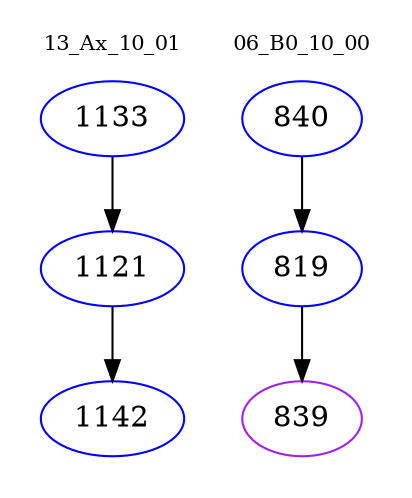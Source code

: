 digraph{
subgraph cluster_0 {
color = white
label = "13_Ax_10_01";
fontsize=10;
T0_1133 [label="1133", color="blue"]
T0_1133 -> T0_1121 [color="black"]
T0_1121 [label="1121", color="blue"]
T0_1121 -> T0_1142 [color="black"]
T0_1142 [label="1142", color="blue"]
}
subgraph cluster_1 {
color = white
label = "06_B0_10_00";
fontsize=10;
T1_840 [label="840", color="blue"]
T1_840 -> T1_819 [color="black"]
T1_819 [label="819", color="blue"]
T1_819 -> T1_839 [color="black"]
T1_839 [label="839", color="purple"]
}
}
